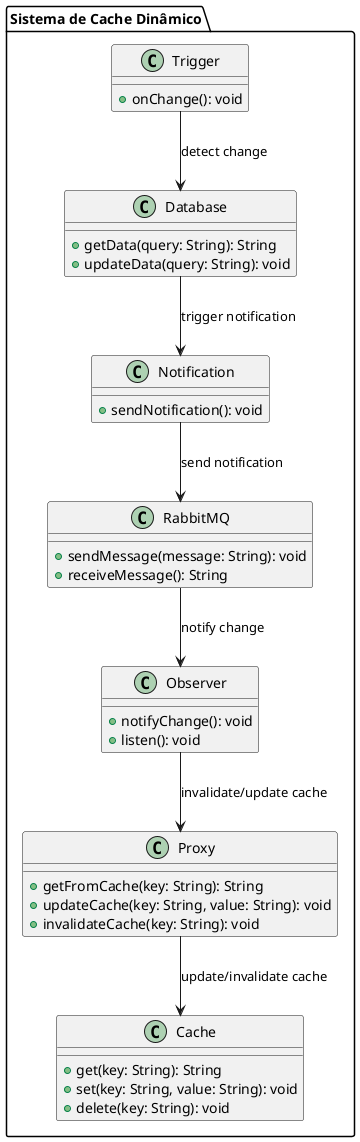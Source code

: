 @startuml
package "Sistema de Cache Dinâmico" {

    class Database {
        +getData(query: String): String
        +updateData(query: String): void
    }

    class Trigger {
        +onChange(): void
    }

    class Notification {
        +sendNotification(): void
    }

    class RabbitMQ {
        +sendMessage(message: String): void
        +receiveMessage(): String
    }

    class Observer {
        +notifyChange(): void
        +listen(): void
    }

    class Proxy {
        +getFromCache(key: String): String
        +updateCache(key: String, value: String): void
        +invalidateCache(key: String): void
    }

    class Cache {
        +get(key: String): String
        +set(key: String, value: String): void
        +delete(key: String): void
    }

    Trigger --> Database : "detect change"
    Database --> Notification : "trigger notification"
    Notification --> RabbitMQ : "send notification"
    RabbitMQ --> Observer : "notify change"
    Observer --> Proxy : "invalidate/update cache"
    Proxy --> Cache : "update/invalidate cache"
}

@enduml